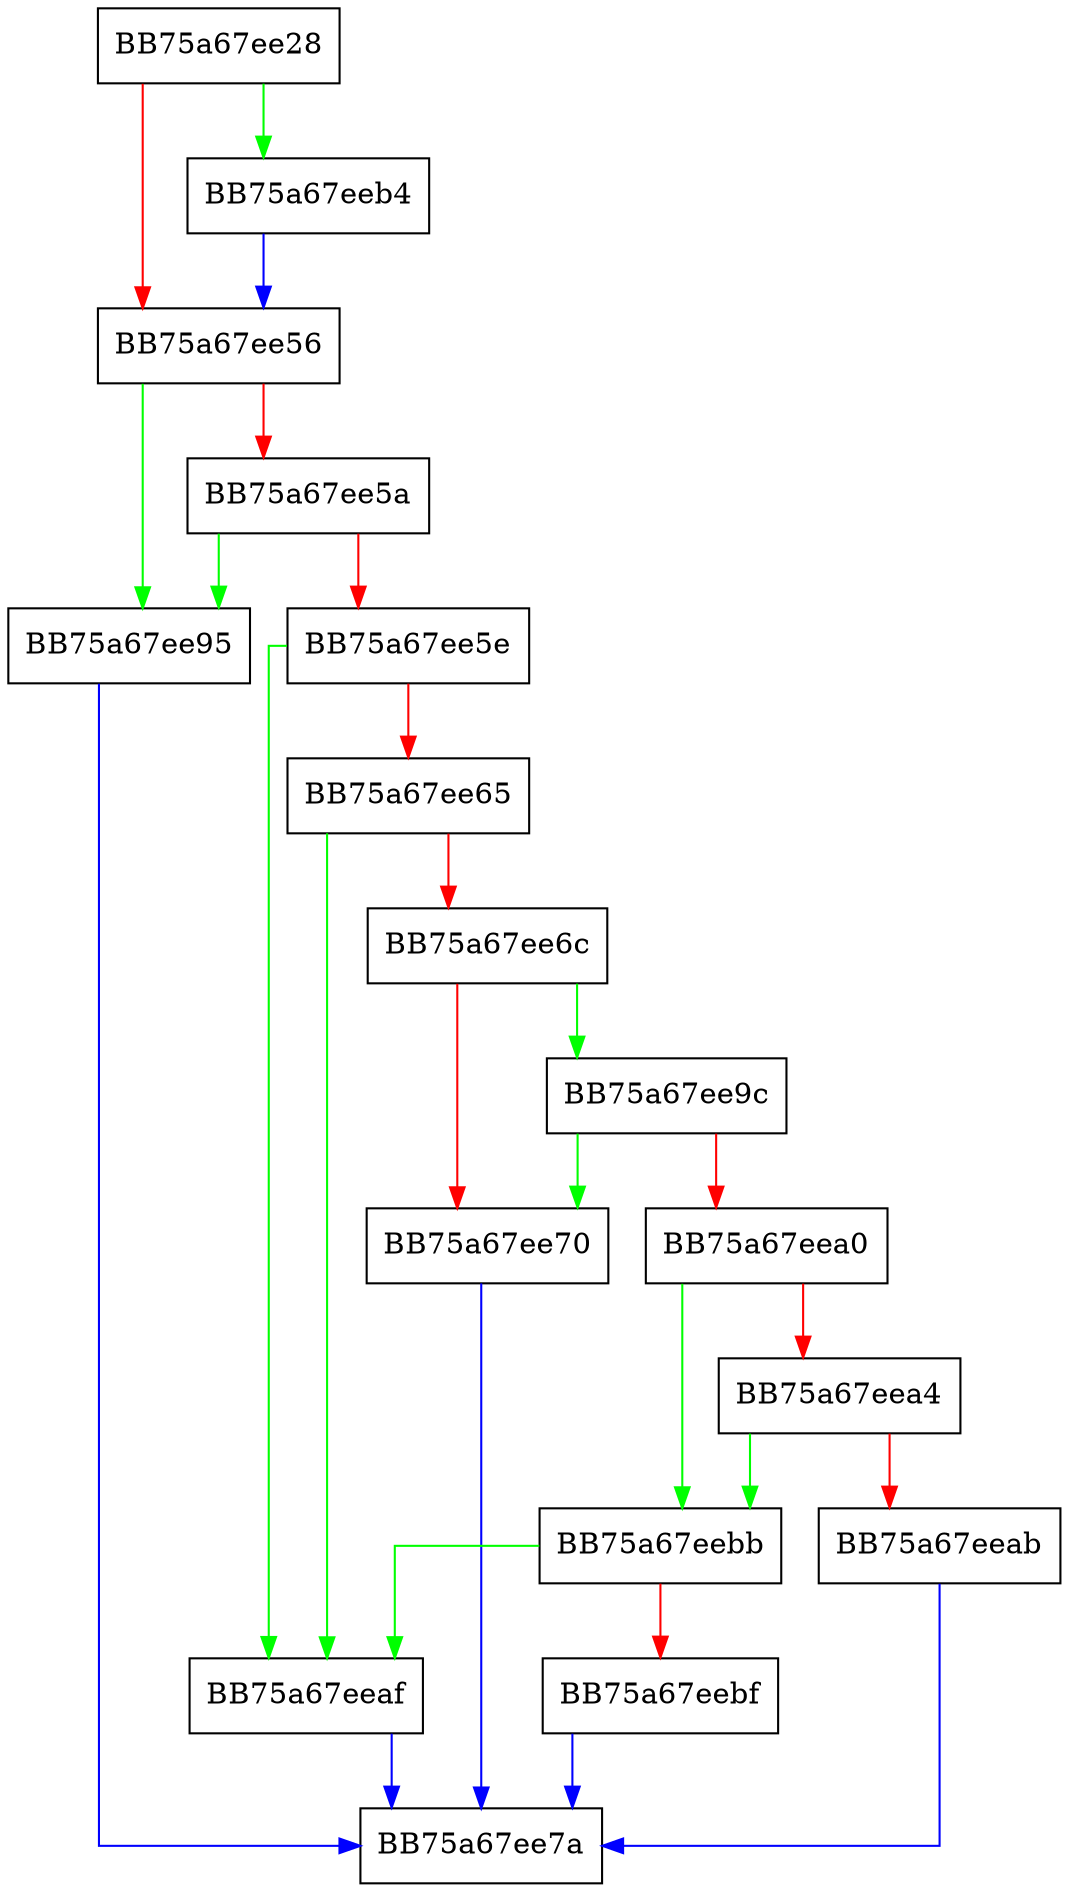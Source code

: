 digraph IntervalCheck {
  node [shape="box"];
  graph [splines=ortho];
  BB75a67ee28 -> BB75a67eeb4 [color="green"];
  BB75a67ee28 -> BB75a67ee56 [color="red"];
  BB75a67ee56 -> BB75a67ee95 [color="green"];
  BB75a67ee56 -> BB75a67ee5a [color="red"];
  BB75a67ee5a -> BB75a67ee95 [color="green"];
  BB75a67ee5a -> BB75a67ee5e [color="red"];
  BB75a67ee5e -> BB75a67eeaf [color="green"];
  BB75a67ee5e -> BB75a67ee65 [color="red"];
  BB75a67ee65 -> BB75a67eeaf [color="green"];
  BB75a67ee65 -> BB75a67ee6c [color="red"];
  BB75a67ee6c -> BB75a67ee9c [color="green"];
  BB75a67ee6c -> BB75a67ee70 [color="red"];
  BB75a67ee70 -> BB75a67ee7a [color="blue"];
  BB75a67ee95 -> BB75a67ee7a [color="blue"];
  BB75a67ee9c -> BB75a67ee70 [color="green"];
  BB75a67ee9c -> BB75a67eea0 [color="red"];
  BB75a67eea0 -> BB75a67eebb [color="green"];
  BB75a67eea0 -> BB75a67eea4 [color="red"];
  BB75a67eea4 -> BB75a67eebb [color="green"];
  BB75a67eea4 -> BB75a67eeab [color="red"];
  BB75a67eeab -> BB75a67ee7a [color="blue"];
  BB75a67eeaf -> BB75a67ee7a [color="blue"];
  BB75a67eeb4 -> BB75a67ee56 [color="blue"];
  BB75a67eebb -> BB75a67eeaf [color="green"];
  BB75a67eebb -> BB75a67eebf [color="red"];
  BB75a67eebf -> BB75a67ee7a [color="blue"];
}